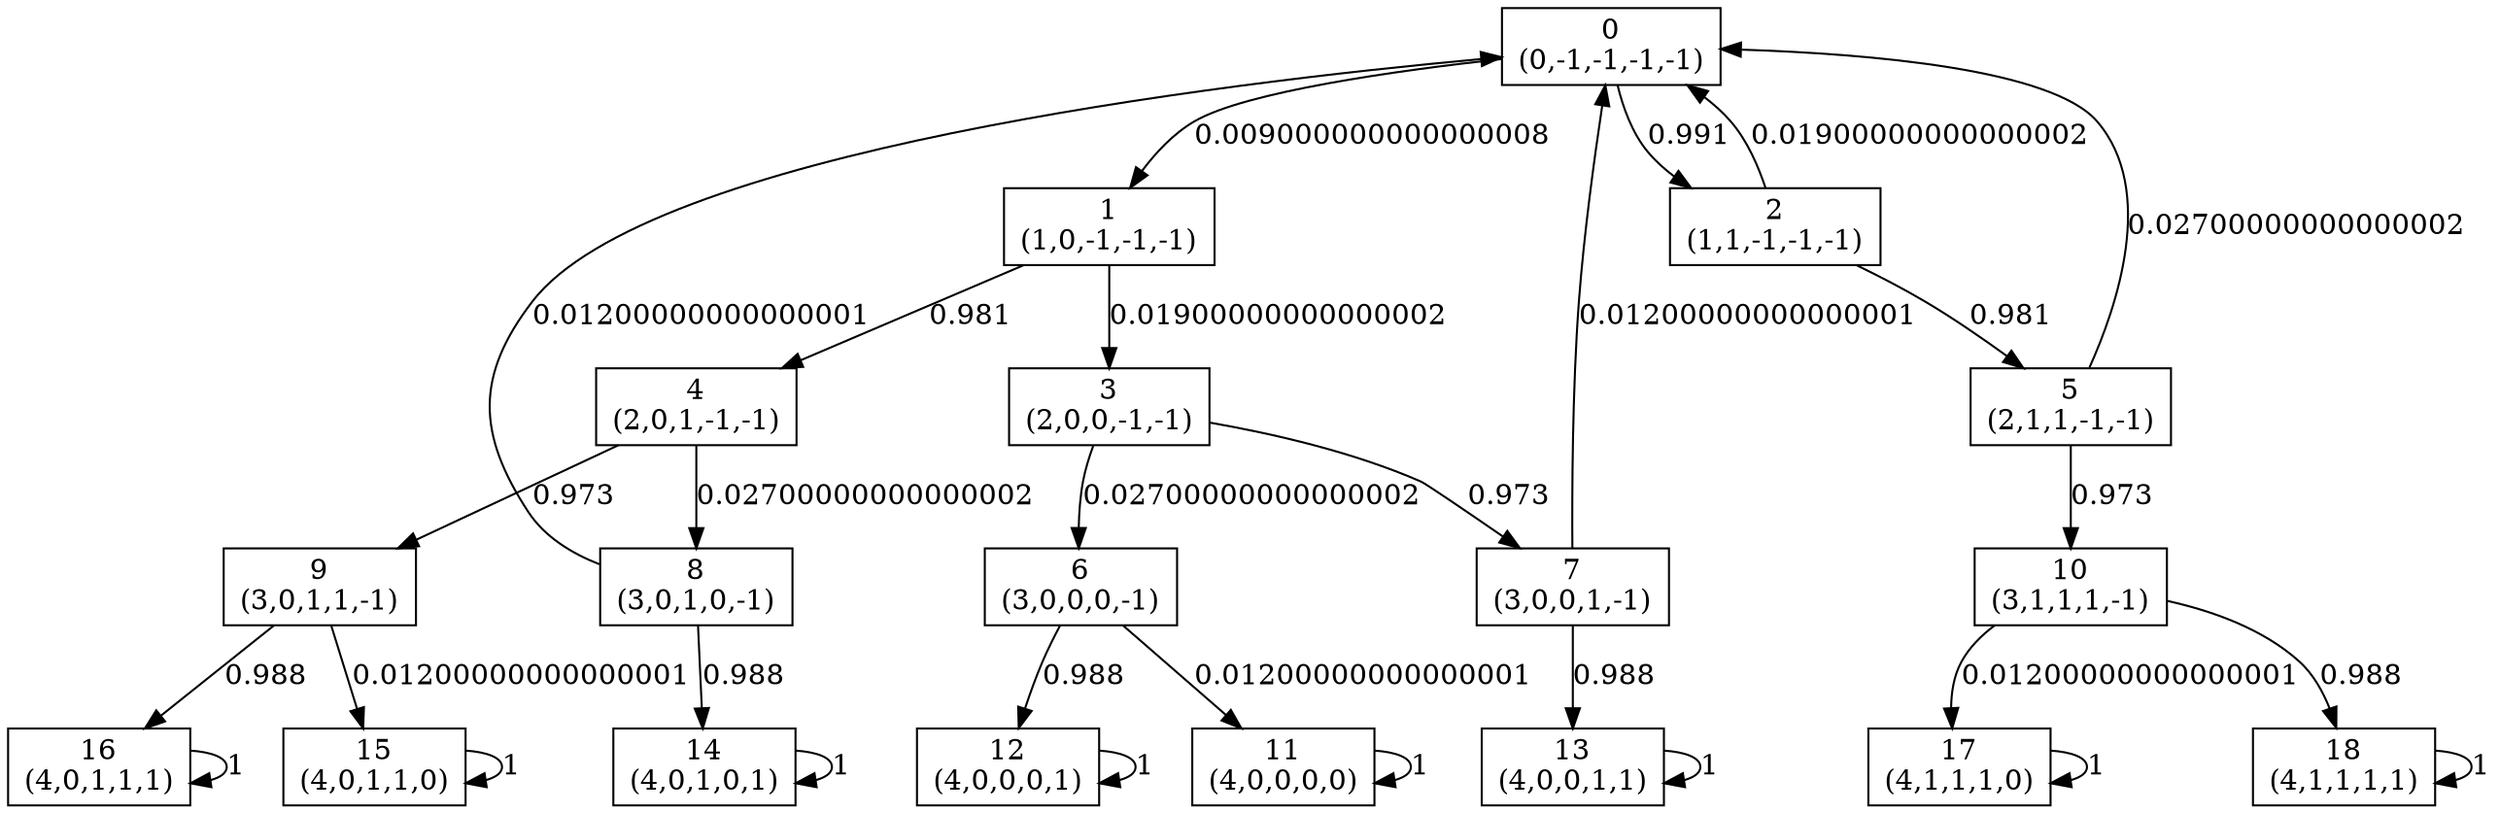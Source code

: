 digraph P {
node [shape=box];
0 -> 1 [ label="0.009000000000000008" ];
0 -> 2 [ label="0.991" ];
1 -> 3 [ label="0.01900000000000002" ];
1 -> 4 [ label="0.981" ];
2 -> 0 [ label="0.01900000000000002" ];
2 -> 5 [ label="0.981" ];
3 -> 6 [ label="0.02700000000000002" ];
3 -> 7 [ label="0.973" ];
4 -> 8 [ label="0.02700000000000002" ];
4 -> 9 [ label="0.973" ];
5 -> 0 [ label="0.02700000000000002" ];
5 -> 10 [ label="0.973" ];
6 -> 11 [ label="0.01200000000000001" ];
6 -> 12 [ label="0.988" ];
7 -> 0 [ label="0.01200000000000001" ];
7 -> 13 [ label="0.988" ];
8 -> 0 [ label="0.01200000000000001" ];
8 -> 14 [ label="0.988" ];
9 -> 15 [ label="0.01200000000000001" ];
9 -> 16 [ label="0.988" ];
10 -> 17 [ label="0.01200000000000001" ];
10 -> 18 [ label="0.988" ];
11 -> 11 [ label="1" ];
12 -> 12 [ label="1" ];
13 -> 13 [ label="1" ];
14 -> 14 [ label="1" ];
15 -> 15 [ label="1" ];
16 -> 16 [ label="1" ];
17 -> 17 [ label="1" ];
18 -> 18 [ label="1" ];
0 [label="0\n(0,-1,-1,-1,-1)"];
1 [label="1\n(1,0,-1,-1,-1)"];
2 [label="2\n(1,1,-1,-1,-1)"];
3 [label="3\n(2,0,0,-1,-1)"];
4 [label="4\n(2,0,1,-1,-1)"];
5 [label="5\n(2,1,1,-1,-1)"];
6 [label="6\n(3,0,0,0,-1)"];
7 [label="7\n(3,0,0,1,-1)"];
8 [label="8\n(3,0,1,0,-1)"];
9 [label="9\n(3,0,1,1,-1)"];
10 [label="10\n(3,1,1,1,-1)"];
11 [label="11\n(4,0,0,0,0)"];
12 [label="12\n(4,0,0,0,1)"];
13 [label="13\n(4,0,0,1,1)"];
14 [label="14\n(4,0,1,0,1)"];
15 [label="15\n(4,0,1,1,0)"];
16 [label="16\n(4,0,1,1,1)"];
17 [label="17\n(4,1,1,1,0)"];
18 [label="18\n(4,1,1,1,1)"];
}
